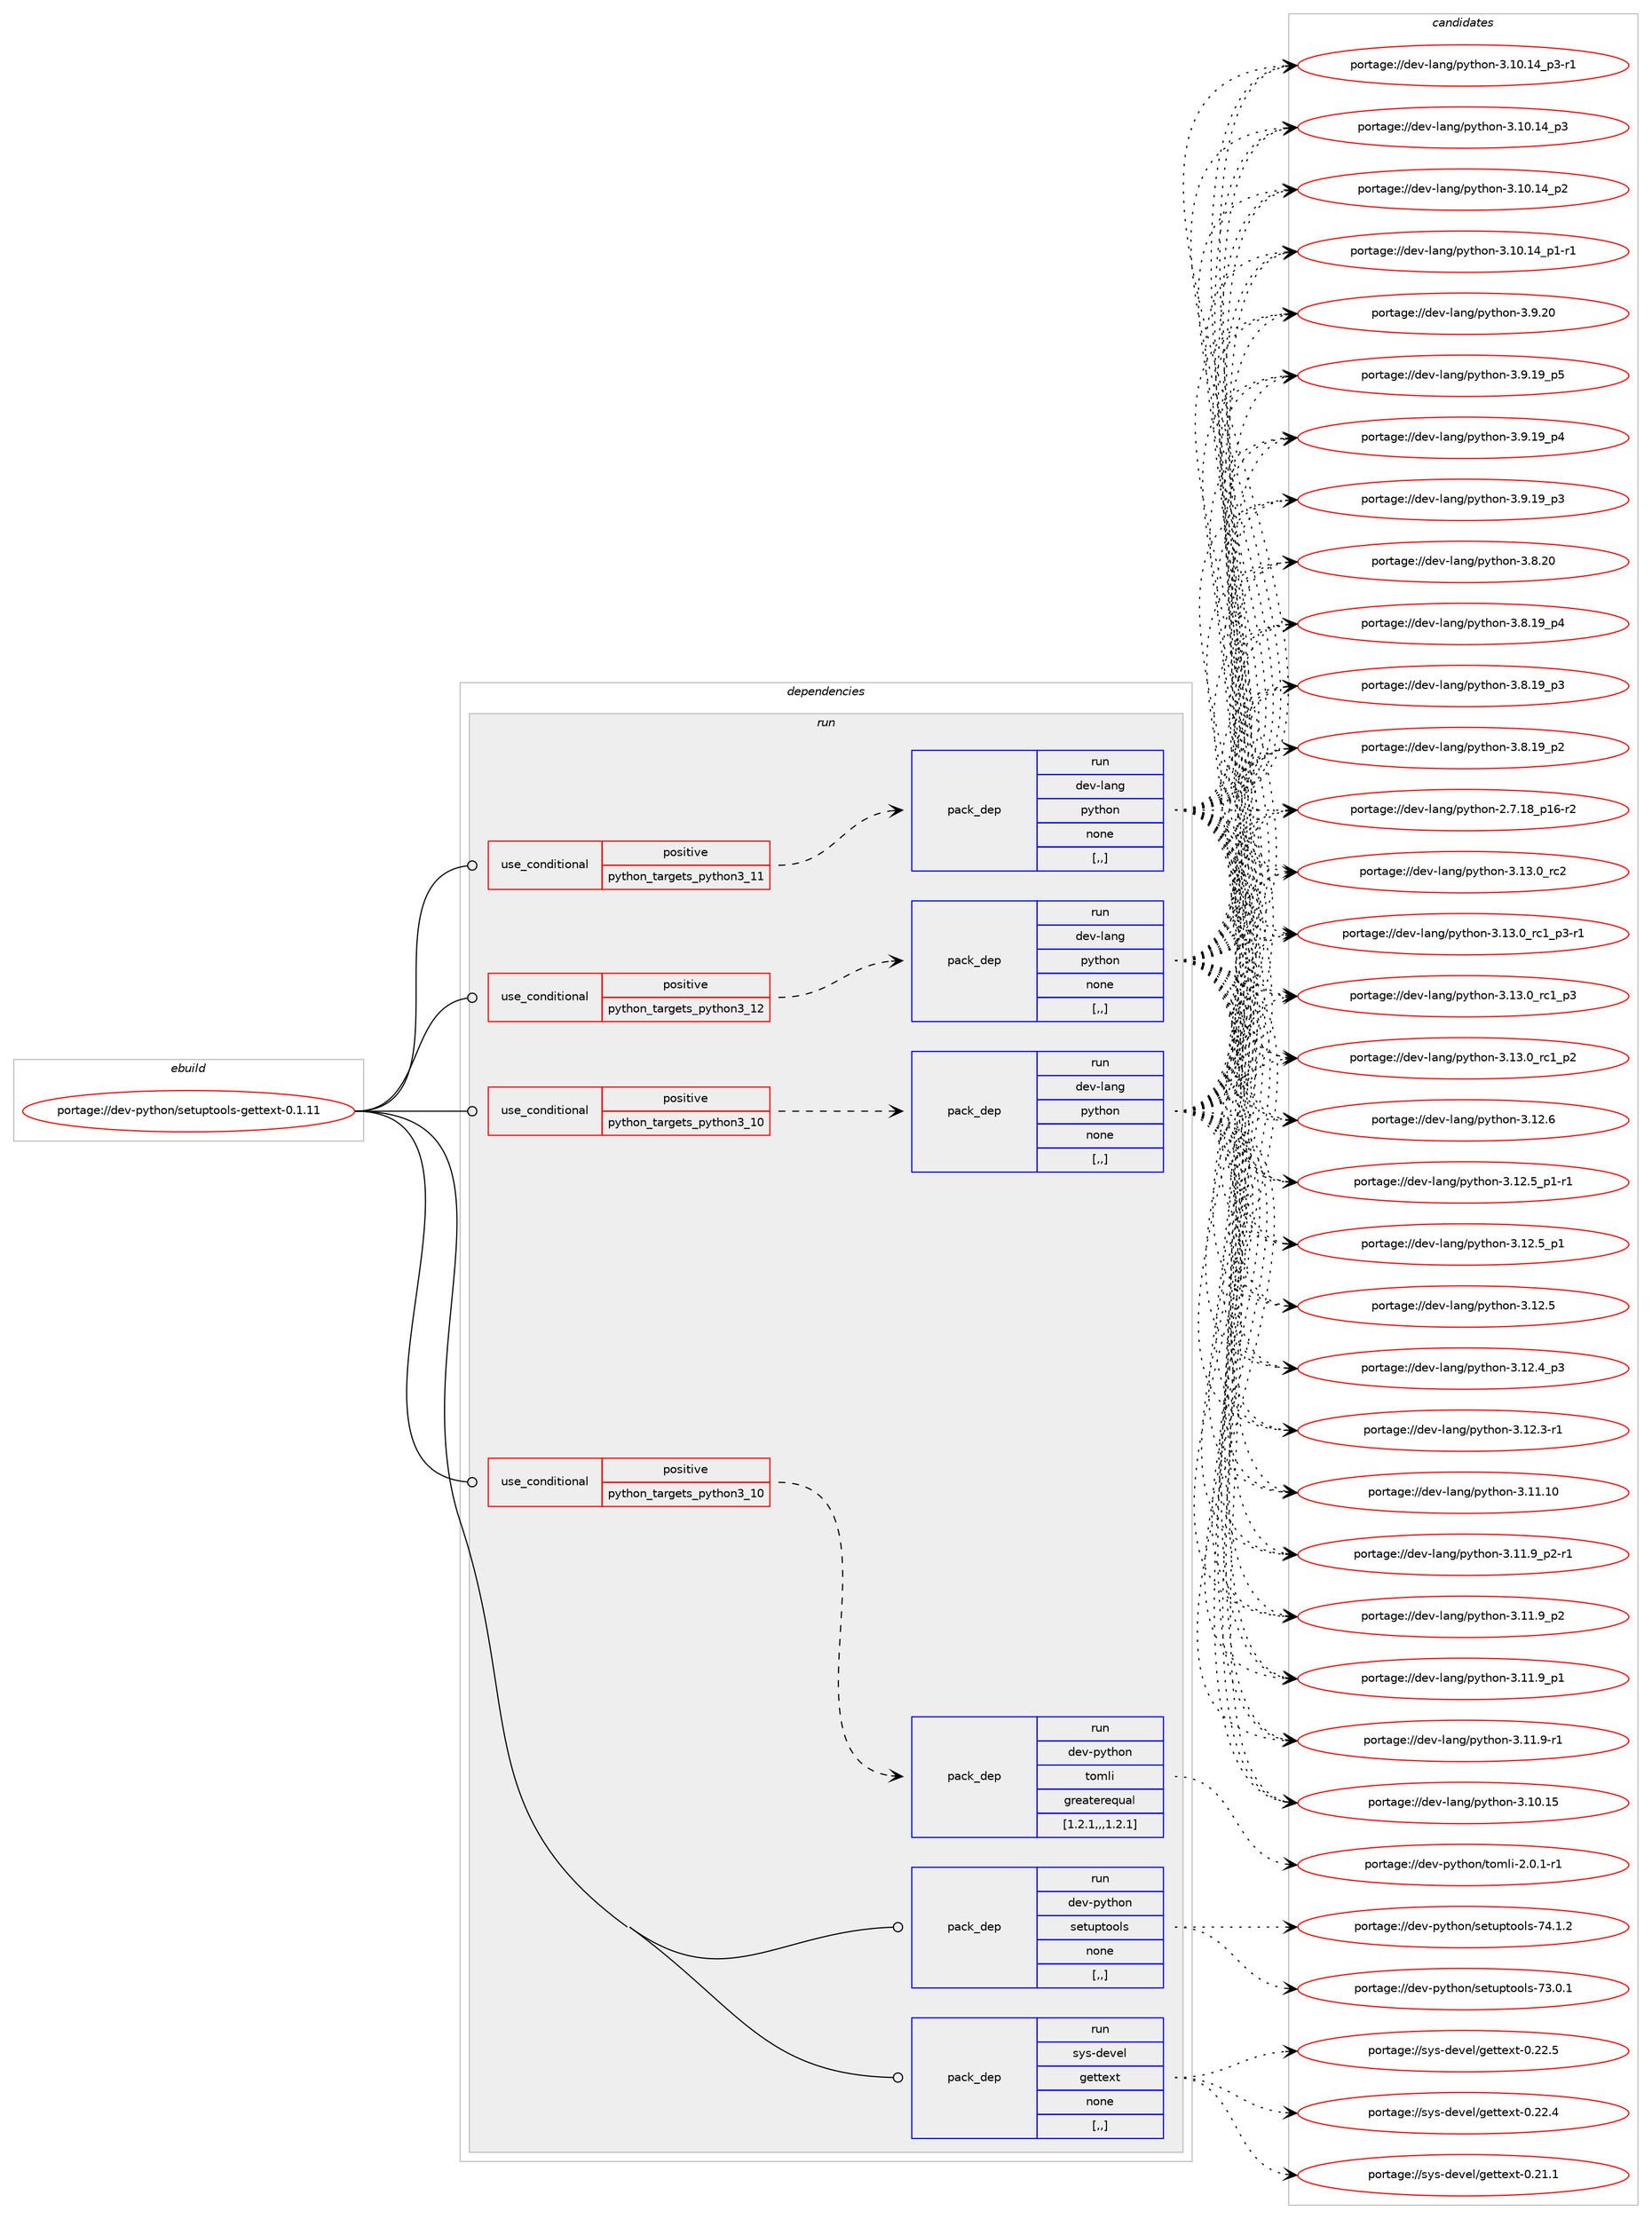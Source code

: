 digraph prolog {

# *************
# Graph options
# *************

newrank=true;
concentrate=true;
compound=true;
graph [rankdir=LR,fontname=Helvetica,fontsize=10,ranksep=1.5];#, ranksep=2.5, nodesep=0.2];
edge  [arrowhead=vee];
node  [fontname=Helvetica,fontsize=10];

# **********
# The ebuild
# **********

subgraph cluster_leftcol {
color=gray;
label=<<i>ebuild</i>>;
id [label="portage://dev-python/setuptools-gettext-0.1.11", color=red, width=4, href="../dev-python/setuptools-gettext-0.1.11.svg"];
}

# ****************
# The dependencies
# ****************

subgraph cluster_midcol {
color=gray;
label=<<i>dependencies</i>>;
subgraph cluster_compile {
fillcolor="#eeeeee";
style=filled;
label=<<i>compile</i>>;
}
subgraph cluster_compileandrun {
fillcolor="#eeeeee";
style=filled;
label=<<i>compile and run</i>>;
}
subgraph cluster_run {
fillcolor="#eeeeee";
style=filled;
label=<<i>run</i>>;
subgraph cond170125 {
dependency658418 [label=<<TABLE BORDER="0" CELLBORDER="1" CELLSPACING="0" CELLPADDING="4"><TR><TD ROWSPAN="3" CELLPADDING="10">use_conditional</TD></TR><TR><TD>positive</TD></TR><TR><TD>python_targets_python3_10</TD></TR></TABLE>>, shape=none, color=red];
subgraph pack483431 {
dependency658419 [label=<<TABLE BORDER="0" CELLBORDER="1" CELLSPACING="0" CELLPADDING="4" WIDTH="220"><TR><TD ROWSPAN="6" CELLPADDING="30">pack_dep</TD></TR><TR><TD WIDTH="110">run</TD></TR><TR><TD>dev-lang</TD></TR><TR><TD>python</TD></TR><TR><TD>none</TD></TR><TR><TD>[,,]</TD></TR></TABLE>>, shape=none, color=blue];
}
dependency658418:e -> dependency658419:w [weight=20,style="dashed",arrowhead="vee"];
}
id:e -> dependency658418:w [weight=20,style="solid",arrowhead="odot"];
subgraph cond170126 {
dependency658420 [label=<<TABLE BORDER="0" CELLBORDER="1" CELLSPACING="0" CELLPADDING="4"><TR><TD ROWSPAN="3" CELLPADDING="10">use_conditional</TD></TR><TR><TD>positive</TD></TR><TR><TD>python_targets_python3_10</TD></TR></TABLE>>, shape=none, color=red];
subgraph pack483432 {
dependency658421 [label=<<TABLE BORDER="0" CELLBORDER="1" CELLSPACING="0" CELLPADDING="4" WIDTH="220"><TR><TD ROWSPAN="6" CELLPADDING="30">pack_dep</TD></TR><TR><TD WIDTH="110">run</TD></TR><TR><TD>dev-python</TD></TR><TR><TD>tomli</TD></TR><TR><TD>greaterequal</TD></TR><TR><TD>[1.2.1,,,1.2.1]</TD></TR></TABLE>>, shape=none, color=blue];
}
dependency658420:e -> dependency658421:w [weight=20,style="dashed",arrowhead="vee"];
}
id:e -> dependency658420:w [weight=20,style="solid",arrowhead="odot"];
subgraph cond170127 {
dependency658422 [label=<<TABLE BORDER="0" CELLBORDER="1" CELLSPACING="0" CELLPADDING="4"><TR><TD ROWSPAN="3" CELLPADDING="10">use_conditional</TD></TR><TR><TD>positive</TD></TR><TR><TD>python_targets_python3_11</TD></TR></TABLE>>, shape=none, color=red];
subgraph pack483433 {
dependency658423 [label=<<TABLE BORDER="0" CELLBORDER="1" CELLSPACING="0" CELLPADDING="4" WIDTH="220"><TR><TD ROWSPAN="6" CELLPADDING="30">pack_dep</TD></TR><TR><TD WIDTH="110">run</TD></TR><TR><TD>dev-lang</TD></TR><TR><TD>python</TD></TR><TR><TD>none</TD></TR><TR><TD>[,,]</TD></TR></TABLE>>, shape=none, color=blue];
}
dependency658422:e -> dependency658423:w [weight=20,style="dashed",arrowhead="vee"];
}
id:e -> dependency658422:w [weight=20,style="solid",arrowhead="odot"];
subgraph cond170128 {
dependency658424 [label=<<TABLE BORDER="0" CELLBORDER="1" CELLSPACING="0" CELLPADDING="4"><TR><TD ROWSPAN="3" CELLPADDING="10">use_conditional</TD></TR><TR><TD>positive</TD></TR><TR><TD>python_targets_python3_12</TD></TR></TABLE>>, shape=none, color=red];
subgraph pack483434 {
dependency658425 [label=<<TABLE BORDER="0" CELLBORDER="1" CELLSPACING="0" CELLPADDING="4" WIDTH="220"><TR><TD ROWSPAN="6" CELLPADDING="30">pack_dep</TD></TR><TR><TD WIDTH="110">run</TD></TR><TR><TD>dev-lang</TD></TR><TR><TD>python</TD></TR><TR><TD>none</TD></TR><TR><TD>[,,]</TD></TR></TABLE>>, shape=none, color=blue];
}
dependency658424:e -> dependency658425:w [weight=20,style="dashed",arrowhead="vee"];
}
id:e -> dependency658424:w [weight=20,style="solid",arrowhead="odot"];
subgraph pack483435 {
dependency658426 [label=<<TABLE BORDER="0" CELLBORDER="1" CELLSPACING="0" CELLPADDING="4" WIDTH="220"><TR><TD ROWSPAN="6" CELLPADDING="30">pack_dep</TD></TR><TR><TD WIDTH="110">run</TD></TR><TR><TD>dev-python</TD></TR><TR><TD>setuptools</TD></TR><TR><TD>none</TD></TR><TR><TD>[,,]</TD></TR></TABLE>>, shape=none, color=blue];
}
id:e -> dependency658426:w [weight=20,style="solid",arrowhead="odot"];
subgraph pack483436 {
dependency658427 [label=<<TABLE BORDER="0" CELLBORDER="1" CELLSPACING="0" CELLPADDING="4" WIDTH="220"><TR><TD ROWSPAN="6" CELLPADDING="30">pack_dep</TD></TR><TR><TD WIDTH="110">run</TD></TR><TR><TD>sys-devel</TD></TR><TR><TD>gettext</TD></TR><TR><TD>none</TD></TR><TR><TD>[,,]</TD></TR></TABLE>>, shape=none, color=blue];
}
id:e -> dependency658427:w [weight=20,style="solid",arrowhead="odot"];
}
}

# **************
# The candidates
# **************

subgraph cluster_choices {
rank=same;
color=gray;
label=<<i>candidates</i>>;

subgraph choice483431 {
color=black;
nodesep=1;
choice10010111845108971101034711212111610411111045514649514648951149950 [label="portage://dev-lang/python-3.13.0_rc2", color=red, width=4,href="../dev-lang/python-3.13.0_rc2.svg"];
choice1001011184510897110103471121211161041111104551464951464895114994995112514511449 [label="portage://dev-lang/python-3.13.0_rc1_p3-r1", color=red, width=4,href="../dev-lang/python-3.13.0_rc1_p3-r1.svg"];
choice100101118451089711010347112121116104111110455146495146489511499499511251 [label="portage://dev-lang/python-3.13.0_rc1_p3", color=red, width=4,href="../dev-lang/python-3.13.0_rc1_p3.svg"];
choice100101118451089711010347112121116104111110455146495146489511499499511250 [label="portage://dev-lang/python-3.13.0_rc1_p2", color=red, width=4,href="../dev-lang/python-3.13.0_rc1_p2.svg"];
choice10010111845108971101034711212111610411111045514649504654 [label="portage://dev-lang/python-3.12.6", color=red, width=4,href="../dev-lang/python-3.12.6.svg"];
choice1001011184510897110103471121211161041111104551464950465395112494511449 [label="portage://dev-lang/python-3.12.5_p1-r1", color=red, width=4,href="../dev-lang/python-3.12.5_p1-r1.svg"];
choice100101118451089711010347112121116104111110455146495046539511249 [label="portage://dev-lang/python-3.12.5_p1", color=red, width=4,href="../dev-lang/python-3.12.5_p1.svg"];
choice10010111845108971101034711212111610411111045514649504653 [label="portage://dev-lang/python-3.12.5", color=red, width=4,href="../dev-lang/python-3.12.5.svg"];
choice100101118451089711010347112121116104111110455146495046529511251 [label="portage://dev-lang/python-3.12.4_p3", color=red, width=4,href="../dev-lang/python-3.12.4_p3.svg"];
choice100101118451089711010347112121116104111110455146495046514511449 [label="portage://dev-lang/python-3.12.3-r1", color=red, width=4,href="../dev-lang/python-3.12.3-r1.svg"];
choice1001011184510897110103471121211161041111104551464949464948 [label="portage://dev-lang/python-3.11.10", color=red, width=4,href="../dev-lang/python-3.11.10.svg"];
choice1001011184510897110103471121211161041111104551464949465795112504511449 [label="portage://dev-lang/python-3.11.9_p2-r1", color=red, width=4,href="../dev-lang/python-3.11.9_p2-r1.svg"];
choice100101118451089711010347112121116104111110455146494946579511250 [label="portage://dev-lang/python-3.11.9_p2", color=red, width=4,href="../dev-lang/python-3.11.9_p2.svg"];
choice100101118451089711010347112121116104111110455146494946579511249 [label="portage://dev-lang/python-3.11.9_p1", color=red, width=4,href="../dev-lang/python-3.11.9_p1.svg"];
choice100101118451089711010347112121116104111110455146494946574511449 [label="portage://dev-lang/python-3.11.9-r1", color=red, width=4,href="../dev-lang/python-3.11.9-r1.svg"];
choice1001011184510897110103471121211161041111104551464948464953 [label="portage://dev-lang/python-3.10.15", color=red, width=4,href="../dev-lang/python-3.10.15.svg"];
choice100101118451089711010347112121116104111110455146494846495295112514511449 [label="portage://dev-lang/python-3.10.14_p3-r1", color=red, width=4,href="../dev-lang/python-3.10.14_p3-r1.svg"];
choice10010111845108971101034711212111610411111045514649484649529511251 [label="portage://dev-lang/python-3.10.14_p3", color=red, width=4,href="../dev-lang/python-3.10.14_p3.svg"];
choice10010111845108971101034711212111610411111045514649484649529511250 [label="portage://dev-lang/python-3.10.14_p2", color=red, width=4,href="../dev-lang/python-3.10.14_p2.svg"];
choice100101118451089711010347112121116104111110455146494846495295112494511449 [label="portage://dev-lang/python-3.10.14_p1-r1", color=red, width=4,href="../dev-lang/python-3.10.14_p1-r1.svg"];
choice10010111845108971101034711212111610411111045514657465048 [label="portage://dev-lang/python-3.9.20", color=red, width=4,href="../dev-lang/python-3.9.20.svg"];
choice100101118451089711010347112121116104111110455146574649579511253 [label="portage://dev-lang/python-3.9.19_p5", color=red, width=4,href="../dev-lang/python-3.9.19_p5.svg"];
choice100101118451089711010347112121116104111110455146574649579511252 [label="portage://dev-lang/python-3.9.19_p4", color=red, width=4,href="../dev-lang/python-3.9.19_p4.svg"];
choice100101118451089711010347112121116104111110455146574649579511251 [label="portage://dev-lang/python-3.9.19_p3", color=red, width=4,href="../dev-lang/python-3.9.19_p3.svg"];
choice10010111845108971101034711212111610411111045514656465048 [label="portage://dev-lang/python-3.8.20", color=red, width=4,href="../dev-lang/python-3.8.20.svg"];
choice100101118451089711010347112121116104111110455146564649579511252 [label="portage://dev-lang/python-3.8.19_p4", color=red, width=4,href="../dev-lang/python-3.8.19_p4.svg"];
choice100101118451089711010347112121116104111110455146564649579511251 [label="portage://dev-lang/python-3.8.19_p3", color=red, width=4,href="../dev-lang/python-3.8.19_p3.svg"];
choice100101118451089711010347112121116104111110455146564649579511250 [label="portage://dev-lang/python-3.8.19_p2", color=red, width=4,href="../dev-lang/python-3.8.19_p2.svg"];
choice100101118451089711010347112121116104111110455046554649569511249544511450 [label="portage://dev-lang/python-2.7.18_p16-r2", color=red, width=4,href="../dev-lang/python-2.7.18_p16-r2.svg"];
dependency658419:e -> choice10010111845108971101034711212111610411111045514649514648951149950:w [style=dotted,weight="100"];
dependency658419:e -> choice1001011184510897110103471121211161041111104551464951464895114994995112514511449:w [style=dotted,weight="100"];
dependency658419:e -> choice100101118451089711010347112121116104111110455146495146489511499499511251:w [style=dotted,weight="100"];
dependency658419:e -> choice100101118451089711010347112121116104111110455146495146489511499499511250:w [style=dotted,weight="100"];
dependency658419:e -> choice10010111845108971101034711212111610411111045514649504654:w [style=dotted,weight="100"];
dependency658419:e -> choice1001011184510897110103471121211161041111104551464950465395112494511449:w [style=dotted,weight="100"];
dependency658419:e -> choice100101118451089711010347112121116104111110455146495046539511249:w [style=dotted,weight="100"];
dependency658419:e -> choice10010111845108971101034711212111610411111045514649504653:w [style=dotted,weight="100"];
dependency658419:e -> choice100101118451089711010347112121116104111110455146495046529511251:w [style=dotted,weight="100"];
dependency658419:e -> choice100101118451089711010347112121116104111110455146495046514511449:w [style=dotted,weight="100"];
dependency658419:e -> choice1001011184510897110103471121211161041111104551464949464948:w [style=dotted,weight="100"];
dependency658419:e -> choice1001011184510897110103471121211161041111104551464949465795112504511449:w [style=dotted,weight="100"];
dependency658419:e -> choice100101118451089711010347112121116104111110455146494946579511250:w [style=dotted,weight="100"];
dependency658419:e -> choice100101118451089711010347112121116104111110455146494946579511249:w [style=dotted,weight="100"];
dependency658419:e -> choice100101118451089711010347112121116104111110455146494946574511449:w [style=dotted,weight="100"];
dependency658419:e -> choice1001011184510897110103471121211161041111104551464948464953:w [style=dotted,weight="100"];
dependency658419:e -> choice100101118451089711010347112121116104111110455146494846495295112514511449:w [style=dotted,weight="100"];
dependency658419:e -> choice10010111845108971101034711212111610411111045514649484649529511251:w [style=dotted,weight="100"];
dependency658419:e -> choice10010111845108971101034711212111610411111045514649484649529511250:w [style=dotted,weight="100"];
dependency658419:e -> choice100101118451089711010347112121116104111110455146494846495295112494511449:w [style=dotted,weight="100"];
dependency658419:e -> choice10010111845108971101034711212111610411111045514657465048:w [style=dotted,weight="100"];
dependency658419:e -> choice100101118451089711010347112121116104111110455146574649579511253:w [style=dotted,weight="100"];
dependency658419:e -> choice100101118451089711010347112121116104111110455146574649579511252:w [style=dotted,weight="100"];
dependency658419:e -> choice100101118451089711010347112121116104111110455146574649579511251:w [style=dotted,weight="100"];
dependency658419:e -> choice10010111845108971101034711212111610411111045514656465048:w [style=dotted,weight="100"];
dependency658419:e -> choice100101118451089711010347112121116104111110455146564649579511252:w [style=dotted,weight="100"];
dependency658419:e -> choice100101118451089711010347112121116104111110455146564649579511251:w [style=dotted,weight="100"];
dependency658419:e -> choice100101118451089711010347112121116104111110455146564649579511250:w [style=dotted,weight="100"];
dependency658419:e -> choice100101118451089711010347112121116104111110455046554649569511249544511450:w [style=dotted,weight="100"];
}
subgraph choice483432 {
color=black;
nodesep=1;
choice10010111845112121116104111110471161111091081054550464846494511449 [label="portage://dev-python/tomli-2.0.1-r1", color=red, width=4,href="../dev-python/tomli-2.0.1-r1.svg"];
dependency658421:e -> choice10010111845112121116104111110471161111091081054550464846494511449:w [style=dotted,weight="100"];
}
subgraph choice483433 {
color=black;
nodesep=1;
choice10010111845108971101034711212111610411111045514649514648951149950 [label="portage://dev-lang/python-3.13.0_rc2", color=red, width=4,href="../dev-lang/python-3.13.0_rc2.svg"];
choice1001011184510897110103471121211161041111104551464951464895114994995112514511449 [label="portage://dev-lang/python-3.13.0_rc1_p3-r1", color=red, width=4,href="../dev-lang/python-3.13.0_rc1_p3-r1.svg"];
choice100101118451089711010347112121116104111110455146495146489511499499511251 [label="portage://dev-lang/python-3.13.0_rc1_p3", color=red, width=4,href="../dev-lang/python-3.13.0_rc1_p3.svg"];
choice100101118451089711010347112121116104111110455146495146489511499499511250 [label="portage://dev-lang/python-3.13.0_rc1_p2", color=red, width=4,href="../dev-lang/python-3.13.0_rc1_p2.svg"];
choice10010111845108971101034711212111610411111045514649504654 [label="portage://dev-lang/python-3.12.6", color=red, width=4,href="../dev-lang/python-3.12.6.svg"];
choice1001011184510897110103471121211161041111104551464950465395112494511449 [label="portage://dev-lang/python-3.12.5_p1-r1", color=red, width=4,href="../dev-lang/python-3.12.5_p1-r1.svg"];
choice100101118451089711010347112121116104111110455146495046539511249 [label="portage://dev-lang/python-3.12.5_p1", color=red, width=4,href="../dev-lang/python-3.12.5_p1.svg"];
choice10010111845108971101034711212111610411111045514649504653 [label="portage://dev-lang/python-3.12.5", color=red, width=4,href="../dev-lang/python-3.12.5.svg"];
choice100101118451089711010347112121116104111110455146495046529511251 [label="portage://dev-lang/python-3.12.4_p3", color=red, width=4,href="../dev-lang/python-3.12.4_p3.svg"];
choice100101118451089711010347112121116104111110455146495046514511449 [label="portage://dev-lang/python-3.12.3-r1", color=red, width=4,href="../dev-lang/python-3.12.3-r1.svg"];
choice1001011184510897110103471121211161041111104551464949464948 [label="portage://dev-lang/python-3.11.10", color=red, width=4,href="../dev-lang/python-3.11.10.svg"];
choice1001011184510897110103471121211161041111104551464949465795112504511449 [label="portage://dev-lang/python-3.11.9_p2-r1", color=red, width=4,href="../dev-lang/python-3.11.9_p2-r1.svg"];
choice100101118451089711010347112121116104111110455146494946579511250 [label="portage://dev-lang/python-3.11.9_p2", color=red, width=4,href="../dev-lang/python-3.11.9_p2.svg"];
choice100101118451089711010347112121116104111110455146494946579511249 [label="portage://dev-lang/python-3.11.9_p1", color=red, width=4,href="../dev-lang/python-3.11.9_p1.svg"];
choice100101118451089711010347112121116104111110455146494946574511449 [label="portage://dev-lang/python-3.11.9-r1", color=red, width=4,href="../dev-lang/python-3.11.9-r1.svg"];
choice1001011184510897110103471121211161041111104551464948464953 [label="portage://dev-lang/python-3.10.15", color=red, width=4,href="../dev-lang/python-3.10.15.svg"];
choice100101118451089711010347112121116104111110455146494846495295112514511449 [label="portage://dev-lang/python-3.10.14_p3-r1", color=red, width=4,href="../dev-lang/python-3.10.14_p3-r1.svg"];
choice10010111845108971101034711212111610411111045514649484649529511251 [label="portage://dev-lang/python-3.10.14_p3", color=red, width=4,href="../dev-lang/python-3.10.14_p3.svg"];
choice10010111845108971101034711212111610411111045514649484649529511250 [label="portage://dev-lang/python-3.10.14_p2", color=red, width=4,href="../dev-lang/python-3.10.14_p2.svg"];
choice100101118451089711010347112121116104111110455146494846495295112494511449 [label="portage://dev-lang/python-3.10.14_p1-r1", color=red, width=4,href="../dev-lang/python-3.10.14_p1-r1.svg"];
choice10010111845108971101034711212111610411111045514657465048 [label="portage://dev-lang/python-3.9.20", color=red, width=4,href="../dev-lang/python-3.9.20.svg"];
choice100101118451089711010347112121116104111110455146574649579511253 [label="portage://dev-lang/python-3.9.19_p5", color=red, width=4,href="../dev-lang/python-3.9.19_p5.svg"];
choice100101118451089711010347112121116104111110455146574649579511252 [label="portage://dev-lang/python-3.9.19_p4", color=red, width=4,href="../dev-lang/python-3.9.19_p4.svg"];
choice100101118451089711010347112121116104111110455146574649579511251 [label="portage://dev-lang/python-3.9.19_p3", color=red, width=4,href="../dev-lang/python-3.9.19_p3.svg"];
choice10010111845108971101034711212111610411111045514656465048 [label="portage://dev-lang/python-3.8.20", color=red, width=4,href="../dev-lang/python-3.8.20.svg"];
choice100101118451089711010347112121116104111110455146564649579511252 [label="portage://dev-lang/python-3.8.19_p4", color=red, width=4,href="../dev-lang/python-3.8.19_p4.svg"];
choice100101118451089711010347112121116104111110455146564649579511251 [label="portage://dev-lang/python-3.8.19_p3", color=red, width=4,href="../dev-lang/python-3.8.19_p3.svg"];
choice100101118451089711010347112121116104111110455146564649579511250 [label="portage://dev-lang/python-3.8.19_p2", color=red, width=4,href="../dev-lang/python-3.8.19_p2.svg"];
choice100101118451089711010347112121116104111110455046554649569511249544511450 [label="portage://dev-lang/python-2.7.18_p16-r2", color=red, width=4,href="../dev-lang/python-2.7.18_p16-r2.svg"];
dependency658423:e -> choice10010111845108971101034711212111610411111045514649514648951149950:w [style=dotted,weight="100"];
dependency658423:e -> choice1001011184510897110103471121211161041111104551464951464895114994995112514511449:w [style=dotted,weight="100"];
dependency658423:e -> choice100101118451089711010347112121116104111110455146495146489511499499511251:w [style=dotted,weight="100"];
dependency658423:e -> choice100101118451089711010347112121116104111110455146495146489511499499511250:w [style=dotted,weight="100"];
dependency658423:e -> choice10010111845108971101034711212111610411111045514649504654:w [style=dotted,weight="100"];
dependency658423:e -> choice1001011184510897110103471121211161041111104551464950465395112494511449:w [style=dotted,weight="100"];
dependency658423:e -> choice100101118451089711010347112121116104111110455146495046539511249:w [style=dotted,weight="100"];
dependency658423:e -> choice10010111845108971101034711212111610411111045514649504653:w [style=dotted,weight="100"];
dependency658423:e -> choice100101118451089711010347112121116104111110455146495046529511251:w [style=dotted,weight="100"];
dependency658423:e -> choice100101118451089711010347112121116104111110455146495046514511449:w [style=dotted,weight="100"];
dependency658423:e -> choice1001011184510897110103471121211161041111104551464949464948:w [style=dotted,weight="100"];
dependency658423:e -> choice1001011184510897110103471121211161041111104551464949465795112504511449:w [style=dotted,weight="100"];
dependency658423:e -> choice100101118451089711010347112121116104111110455146494946579511250:w [style=dotted,weight="100"];
dependency658423:e -> choice100101118451089711010347112121116104111110455146494946579511249:w [style=dotted,weight="100"];
dependency658423:e -> choice100101118451089711010347112121116104111110455146494946574511449:w [style=dotted,weight="100"];
dependency658423:e -> choice1001011184510897110103471121211161041111104551464948464953:w [style=dotted,weight="100"];
dependency658423:e -> choice100101118451089711010347112121116104111110455146494846495295112514511449:w [style=dotted,weight="100"];
dependency658423:e -> choice10010111845108971101034711212111610411111045514649484649529511251:w [style=dotted,weight="100"];
dependency658423:e -> choice10010111845108971101034711212111610411111045514649484649529511250:w [style=dotted,weight="100"];
dependency658423:e -> choice100101118451089711010347112121116104111110455146494846495295112494511449:w [style=dotted,weight="100"];
dependency658423:e -> choice10010111845108971101034711212111610411111045514657465048:w [style=dotted,weight="100"];
dependency658423:e -> choice100101118451089711010347112121116104111110455146574649579511253:w [style=dotted,weight="100"];
dependency658423:e -> choice100101118451089711010347112121116104111110455146574649579511252:w [style=dotted,weight="100"];
dependency658423:e -> choice100101118451089711010347112121116104111110455146574649579511251:w [style=dotted,weight="100"];
dependency658423:e -> choice10010111845108971101034711212111610411111045514656465048:w [style=dotted,weight="100"];
dependency658423:e -> choice100101118451089711010347112121116104111110455146564649579511252:w [style=dotted,weight="100"];
dependency658423:e -> choice100101118451089711010347112121116104111110455146564649579511251:w [style=dotted,weight="100"];
dependency658423:e -> choice100101118451089711010347112121116104111110455146564649579511250:w [style=dotted,weight="100"];
dependency658423:e -> choice100101118451089711010347112121116104111110455046554649569511249544511450:w [style=dotted,weight="100"];
}
subgraph choice483434 {
color=black;
nodesep=1;
choice10010111845108971101034711212111610411111045514649514648951149950 [label="portage://dev-lang/python-3.13.0_rc2", color=red, width=4,href="../dev-lang/python-3.13.0_rc2.svg"];
choice1001011184510897110103471121211161041111104551464951464895114994995112514511449 [label="portage://dev-lang/python-3.13.0_rc1_p3-r1", color=red, width=4,href="../dev-lang/python-3.13.0_rc1_p3-r1.svg"];
choice100101118451089711010347112121116104111110455146495146489511499499511251 [label="portage://dev-lang/python-3.13.0_rc1_p3", color=red, width=4,href="../dev-lang/python-3.13.0_rc1_p3.svg"];
choice100101118451089711010347112121116104111110455146495146489511499499511250 [label="portage://dev-lang/python-3.13.0_rc1_p2", color=red, width=4,href="../dev-lang/python-3.13.0_rc1_p2.svg"];
choice10010111845108971101034711212111610411111045514649504654 [label="portage://dev-lang/python-3.12.6", color=red, width=4,href="../dev-lang/python-3.12.6.svg"];
choice1001011184510897110103471121211161041111104551464950465395112494511449 [label="portage://dev-lang/python-3.12.5_p1-r1", color=red, width=4,href="../dev-lang/python-3.12.5_p1-r1.svg"];
choice100101118451089711010347112121116104111110455146495046539511249 [label="portage://dev-lang/python-3.12.5_p1", color=red, width=4,href="../dev-lang/python-3.12.5_p1.svg"];
choice10010111845108971101034711212111610411111045514649504653 [label="portage://dev-lang/python-3.12.5", color=red, width=4,href="../dev-lang/python-3.12.5.svg"];
choice100101118451089711010347112121116104111110455146495046529511251 [label="portage://dev-lang/python-3.12.4_p3", color=red, width=4,href="../dev-lang/python-3.12.4_p3.svg"];
choice100101118451089711010347112121116104111110455146495046514511449 [label="portage://dev-lang/python-3.12.3-r1", color=red, width=4,href="../dev-lang/python-3.12.3-r1.svg"];
choice1001011184510897110103471121211161041111104551464949464948 [label="portage://dev-lang/python-3.11.10", color=red, width=4,href="../dev-lang/python-3.11.10.svg"];
choice1001011184510897110103471121211161041111104551464949465795112504511449 [label="portage://dev-lang/python-3.11.9_p2-r1", color=red, width=4,href="../dev-lang/python-3.11.9_p2-r1.svg"];
choice100101118451089711010347112121116104111110455146494946579511250 [label="portage://dev-lang/python-3.11.9_p2", color=red, width=4,href="../dev-lang/python-3.11.9_p2.svg"];
choice100101118451089711010347112121116104111110455146494946579511249 [label="portage://dev-lang/python-3.11.9_p1", color=red, width=4,href="../dev-lang/python-3.11.9_p1.svg"];
choice100101118451089711010347112121116104111110455146494946574511449 [label="portage://dev-lang/python-3.11.9-r1", color=red, width=4,href="../dev-lang/python-3.11.9-r1.svg"];
choice1001011184510897110103471121211161041111104551464948464953 [label="portage://dev-lang/python-3.10.15", color=red, width=4,href="../dev-lang/python-3.10.15.svg"];
choice100101118451089711010347112121116104111110455146494846495295112514511449 [label="portage://dev-lang/python-3.10.14_p3-r1", color=red, width=4,href="../dev-lang/python-3.10.14_p3-r1.svg"];
choice10010111845108971101034711212111610411111045514649484649529511251 [label="portage://dev-lang/python-3.10.14_p3", color=red, width=4,href="../dev-lang/python-3.10.14_p3.svg"];
choice10010111845108971101034711212111610411111045514649484649529511250 [label="portage://dev-lang/python-3.10.14_p2", color=red, width=4,href="../dev-lang/python-3.10.14_p2.svg"];
choice100101118451089711010347112121116104111110455146494846495295112494511449 [label="portage://dev-lang/python-3.10.14_p1-r1", color=red, width=4,href="../dev-lang/python-3.10.14_p1-r1.svg"];
choice10010111845108971101034711212111610411111045514657465048 [label="portage://dev-lang/python-3.9.20", color=red, width=4,href="../dev-lang/python-3.9.20.svg"];
choice100101118451089711010347112121116104111110455146574649579511253 [label="portage://dev-lang/python-3.9.19_p5", color=red, width=4,href="../dev-lang/python-3.9.19_p5.svg"];
choice100101118451089711010347112121116104111110455146574649579511252 [label="portage://dev-lang/python-3.9.19_p4", color=red, width=4,href="../dev-lang/python-3.9.19_p4.svg"];
choice100101118451089711010347112121116104111110455146574649579511251 [label="portage://dev-lang/python-3.9.19_p3", color=red, width=4,href="../dev-lang/python-3.9.19_p3.svg"];
choice10010111845108971101034711212111610411111045514656465048 [label="portage://dev-lang/python-3.8.20", color=red, width=4,href="../dev-lang/python-3.8.20.svg"];
choice100101118451089711010347112121116104111110455146564649579511252 [label="portage://dev-lang/python-3.8.19_p4", color=red, width=4,href="../dev-lang/python-3.8.19_p4.svg"];
choice100101118451089711010347112121116104111110455146564649579511251 [label="portage://dev-lang/python-3.8.19_p3", color=red, width=4,href="../dev-lang/python-3.8.19_p3.svg"];
choice100101118451089711010347112121116104111110455146564649579511250 [label="portage://dev-lang/python-3.8.19_p2", color=red, width=4,href="../dev-lang/python-3.8.19_p2.svg"];
choice100101118451089711010347112121116104111110455046554649569511249544511450 [label="portage://dev-lang/python-2.7.18_p16-r2", color=red, width=4,href="../dev-lang/python-2.7.18_p16-r2.svg"];
dependency658425:e -> choice10010111845108971101034711212111610411111045514649514648951149950:w [style=dotted,weight="100"];
dependency658425:e -> choice1001011184510897110103471121211161041111104551464951464895114994995112514511449:w [style=dotted,weight="100"];
dependency658425:e -> choice100101118451089711010347112121116104111110455146495146489511499499511251:w [style=dotted,weight="100"];
dependency658425:e -> choice100101118451089711010347112121116104111110455146495146489511499499511250:w [style=dotted,weight="100"];
dependency658425:e -> choice10010111845108971101034711212111610411111045514649504654:w [style=dotted,weight="100"];
dependency658425:e -> choice1001011184510897110103471121211161041111104551464950465395112494511449:w [style=dotted,weight="100"];
dependency658425:e -> choice100101118451089711010347112121116104111110455146495046539511249:w [style=dotted,weight="100"];
dependency658425:e -> choice10010111845108971101034711212111610411111045514649504653:w [style=dotted,weight="100"];
dependency658425:e -> choice100101118451089711010347112121116104111110455146495046529511251:w [style=dotted,weight="100"];
dependency658425:e -> choice100101118451089711010347112121116104111110455146495046514511449:w [style=dotted,weight="100"];
dependency658425:e -> choice1001011184510897110103471121211161041111104551464949464948:w [style=dotted,weight="100"];
dependency658425:e -> choice1001011184510897110103471121211161041111104551464949465795112504511449:w [style=dotted,weight="100"];
dependency658425:e -> choice100101118451089711010347112121116104111110455146494946579511250:w [style=dotted,weight="100"];
dependency658425:e -> choice100101118451089711010347112121116104111110455146494946579511249:w [style=dotted,weight="100"];
dependency658425:e -> choice100101118451089711010347112121116104111110455146494946574511449:w [style=dotted,weight="100"];
dependency658425:e -> choice1001011184510897110103471121211161041111104551464948464953:w [style=dotted,weight="100"];
dependency658425:e -> choice100101118451089711010347112121116104111110455146494846495295112514511449:w [style=dotted,weight="100"];
dependency658425:e -> choice10010111845108971101034711212111610411111045514649484649529511251:w [style=dotted,weight="100"];
dependency658425:e -> choice10010111845108971101034711212111610411111045514649484649529511250:w [style=dotted,weight="100"];
dependency658425:e -> choice100101118451089711010347112121116104111110455146494846495295112494511449:w [style=dotted,weight="100"];
dependency658425:e -> choice10010111845108971101034711212111610411111045514657465048:w [style=dotted,weight="100"];
dependency658425:e -> choice100101118451089711010347112121116104111110455146574649579511253:w [style=dotted,weight="100"];
dependency658425:e -> choice100101118451089711010347112121116104111110455146574649579511252:w [style=dotted,weight="100"];
dependency658425:e -> choice100101118451089711010347112121116104111110455146574649579511251:w [style=dotted,weight="100"];
dependency658425:e -> choice10010111845108971101034711212111610411111045514656465048:w [style=dotted,weight="100"];
dependency658425:e -> choice100101118451089711010347112121116104111110455146564649579511252:w [style=dotted,weight="100"];
dependency658425:e -> choice100101118451089711010347112121116104111110455146564649579511251:w [style=dotted,weight="100"];
dependency658425:e -> choice100101118451089711010347112121116104111110455146564649579511250:w [style=dotted,weight="100"];
dependency658425:e -> choice100101118451089711010347112121116104111110455046554649569511249544511450:w [style=dotted,weight="100"];
}
subgraph choice483435 {
color=black;
nodesep=1;
choice100101118451121211161041111104711510111611711211611111110811545555246494650 [label="portage://dev-python/setuptools-74.1.2", color=red, width=4,href="../dev-python/setuptools-74.1.2.svg"];
choice100101118451121211161041111104711510111611711211611111110811545555146484649 [label="portage://dev-python/setuptools-73.0.1", color=red, width=4,href="../dev-python/setuptools-73.0.1.svg"];
dependency658426:e -> choice100101118451121211161041111104711510111611711211611111110811545555246494650:w [style=dotted,weight="100"];
dependency658426:e -> choice100101118451121211161041111104711510111611711211611111110811545555146484649:w [style=dotted,weight="100"];
}
subgraph choice483436 {
color=black;
nodesep=1;
choice115121115451001011181011084710310111611610112011645484650504653 [label="portage://sys-devel/gettext-0.22.5", color=red, width=4,href="../sys-devel/gettext-0.22.5.svg"];
choice115121115451001011181011084710310111611610112011645484650504652 [label="portage://sys-devel/gettext-0.22.4", color=red, width=4,href="../sys-devel/gettext-0.22.4.svg"];
choice115121115451001011181011084710310111611610112011645484650494649 [label="portage://sys-devel/gettext-0.21.1", color=red, width=4,href="../sys-devel/gettext-0.21.1.svg"];
dependency658427:e -> choice115121115451001011181011084710310111611610112011645484650504653:w [style=dotted,weight="100"];
dependency658427:e -> choice115121115451001011181011084710310111611610112011645484650504652:w [style=dotted,weight="100"];
dependency658427:e -> choice115121115451001011181011084710310111611610112011645484650494649:w [style=dotted,weight="100"];
}
}

}
